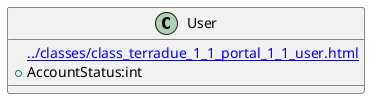 @startuml
class User {
[[../classes/class_terradue_1_1_portal_1_1_user.html]]
 +AccountStatus:int
}
@enduml
